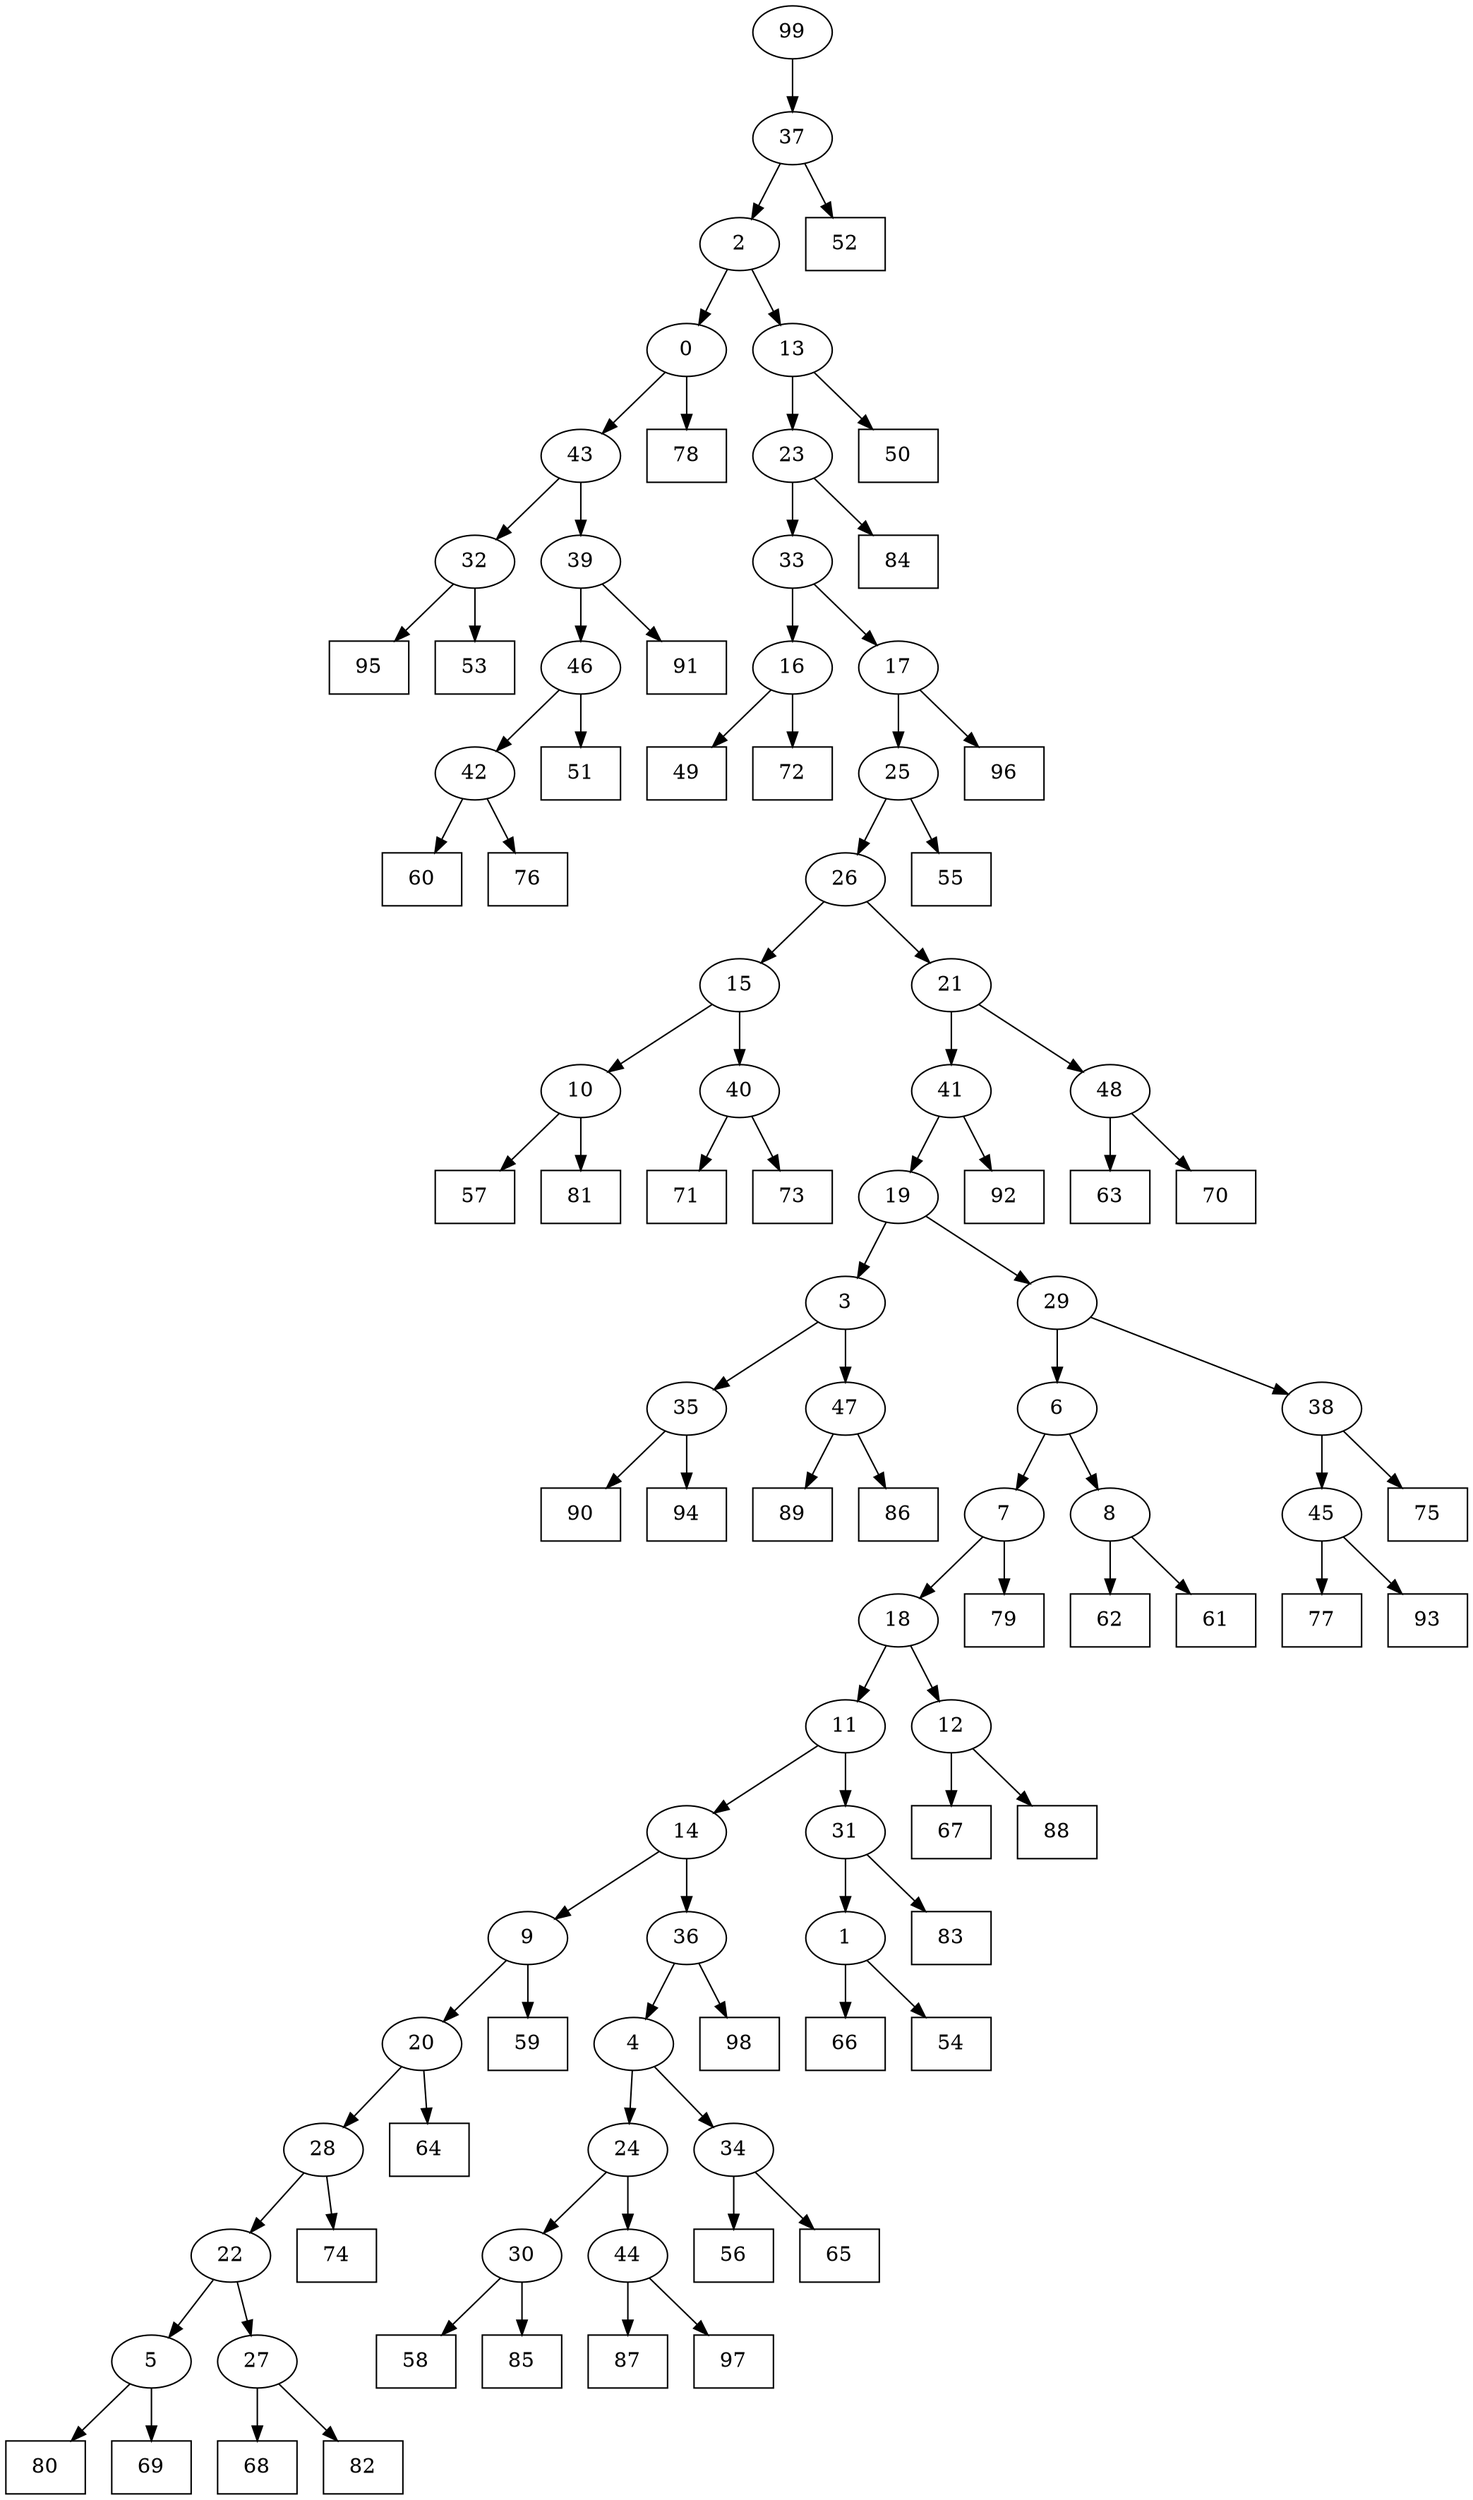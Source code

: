 digraph G {
0[label="0"];
1[label="1"];
2[label="2"];
3[label="3"];
4[label="4"];
5[label="5"];
6[label="6"];
7[label="7"];
8[label="8"];
9[label="9"];
10[label="10"];
11[label="11"];
12[label="12"];
13[label="13"];
14[label="14"];
15[label="15"];
16[label="16"];
17[label="17"];
18[label="18"];
19[label="19"];
20[label="20"];
21[label="21"];
22[label="22"];
23[label="23"];
24[label="24"];
25[label="25"];
26[label="26"];
27[label="27"];
28[label="28"];
29[label="29"];
30[label="30"];
31[label="31"];
32[label="32"];
33[label="33"];
34[label="34"];
35[label="35"];
36[label="36"];
37[label="37"];
38[label="38"];
39[label="39"];
40[label="40"];
41[label="41"];
42[label="42"];
43[label="43"];
44[label="44"];
45[label="45"];
46[label="46"];
47[label="47"];
48[label="48"];
49[shape=box,label="67"];
50[shape=box,label="58"];
51[shape=box,label="96"];
52[shape=box,label="92"];
53[shape=box,label="75"];
54[shape=box,label="88"];
55[shape=box,label="77"];
56[shape=box,label="87"];
57[shape=box,label="90"];
58[shape=box,label="83"];
59[shape=box,label="57"];
60[shape=box,label="64"];
61[shape=box,label="93"];
62[shape=box,label="89"];
63[shape=box,label="49"];
64[shape=box,label="56"];
65[shape=box,label="71"];
66[shape=box,label="86"];
67[shape=box,label="73"];
68[shape=box,label="74"];
69[shape=box,label="55"];
70[shape=box,label="66"];
71[shape=box,label="65"];
72[shape=box,label="95"];
73[shape=box,label="94"];
74[shape=box,label="91"];
75[shape=box,label="80"];
76[shape=box,label="60"];
77[shape=box,label="50"];
78[shape=box,label="79"];
79[shape=box,label="97"];
80[shape=box,label="63"];
81[shape=box,label="68"];
82[shape=box,label="70"];
83[shape=box,label="98"];
84[shape=box,label="82"];
85[shape=box,label="81"];
86[shape=box,label="85"];
87[shape=box,label="62"];
88[shape=box,label="53"];
89[shape=box,label="69"];
90[shape=box,label="61"];
91[shape=box,label="51"];
92[shape=box,label="59"];
93[shape=box,label="78"];
94[shape=box,label="52"];
95[shape=box,label="72"];
96[shape=box,label="76"];
97[shape=box,label="84"];
98[shape=box,label="54"];
99[label="99"];
10->85 ;
12->54 ;
16->63 ;
31->58 ;
36->4 ;
2->13 ;
10->59 ;
8->87 ;
42->96 ;
30->50 ;
99->37 ;
41->52 ;
25->69 ;
16->95 ;
38->53 ;
44->56 ;
9->92 ;
42->76 ;
28->68 ;
33->16 ;
1->70 ;
27->84 ;
23->97 ;
5->75 ;
47->66 ;
24->30 ;
0->93 ;
11->31 ;
36->83 ;
40->65 ;
30->86 ;
41->19 ;
29->6 ;
39->46 ;
31->1 ;
1->98 ;
45->61 ;
0->43 ;
43->39 ;
46->42 ;
45->55 ;
34->71 ;
32->88 ;
15->40 ;
40->67 ;
26->15 ;
35->57 ;
4->34 ;
17->51 ;
14->36 ;
29->38 ;
26->21 ;
34->64 ;
18->11 ;
11->14 ;
48->80 ;
33->17 ;
21->41 ;
47->62 ;
6->8 ;
8->90 ;
13->77 ;
13->23 ;
23->33 ;
15->10 ;
22->5 ;
14->9 ;
9->20 ;
20->60 ;
46->91 ;
22->27 ;
20->28 ;
28->22 ;
38->45 ;
12->49 ;
37->94 ;
2->0 ;
39->74 ;
6->7 ;
7->78 ;
24->44 ;
44->79 ;
4->24 ;
3->35 ;
35->73 ;
43->32 ;
32->72 ;
5->89 ;
17->25 ;
25->26 ;
37->2 ;
19->3 ;
3->47 ;
19->29 ;
7->18 ;
18->12 ;
27->81 ;
21->48 ;
48->82 ;
}
